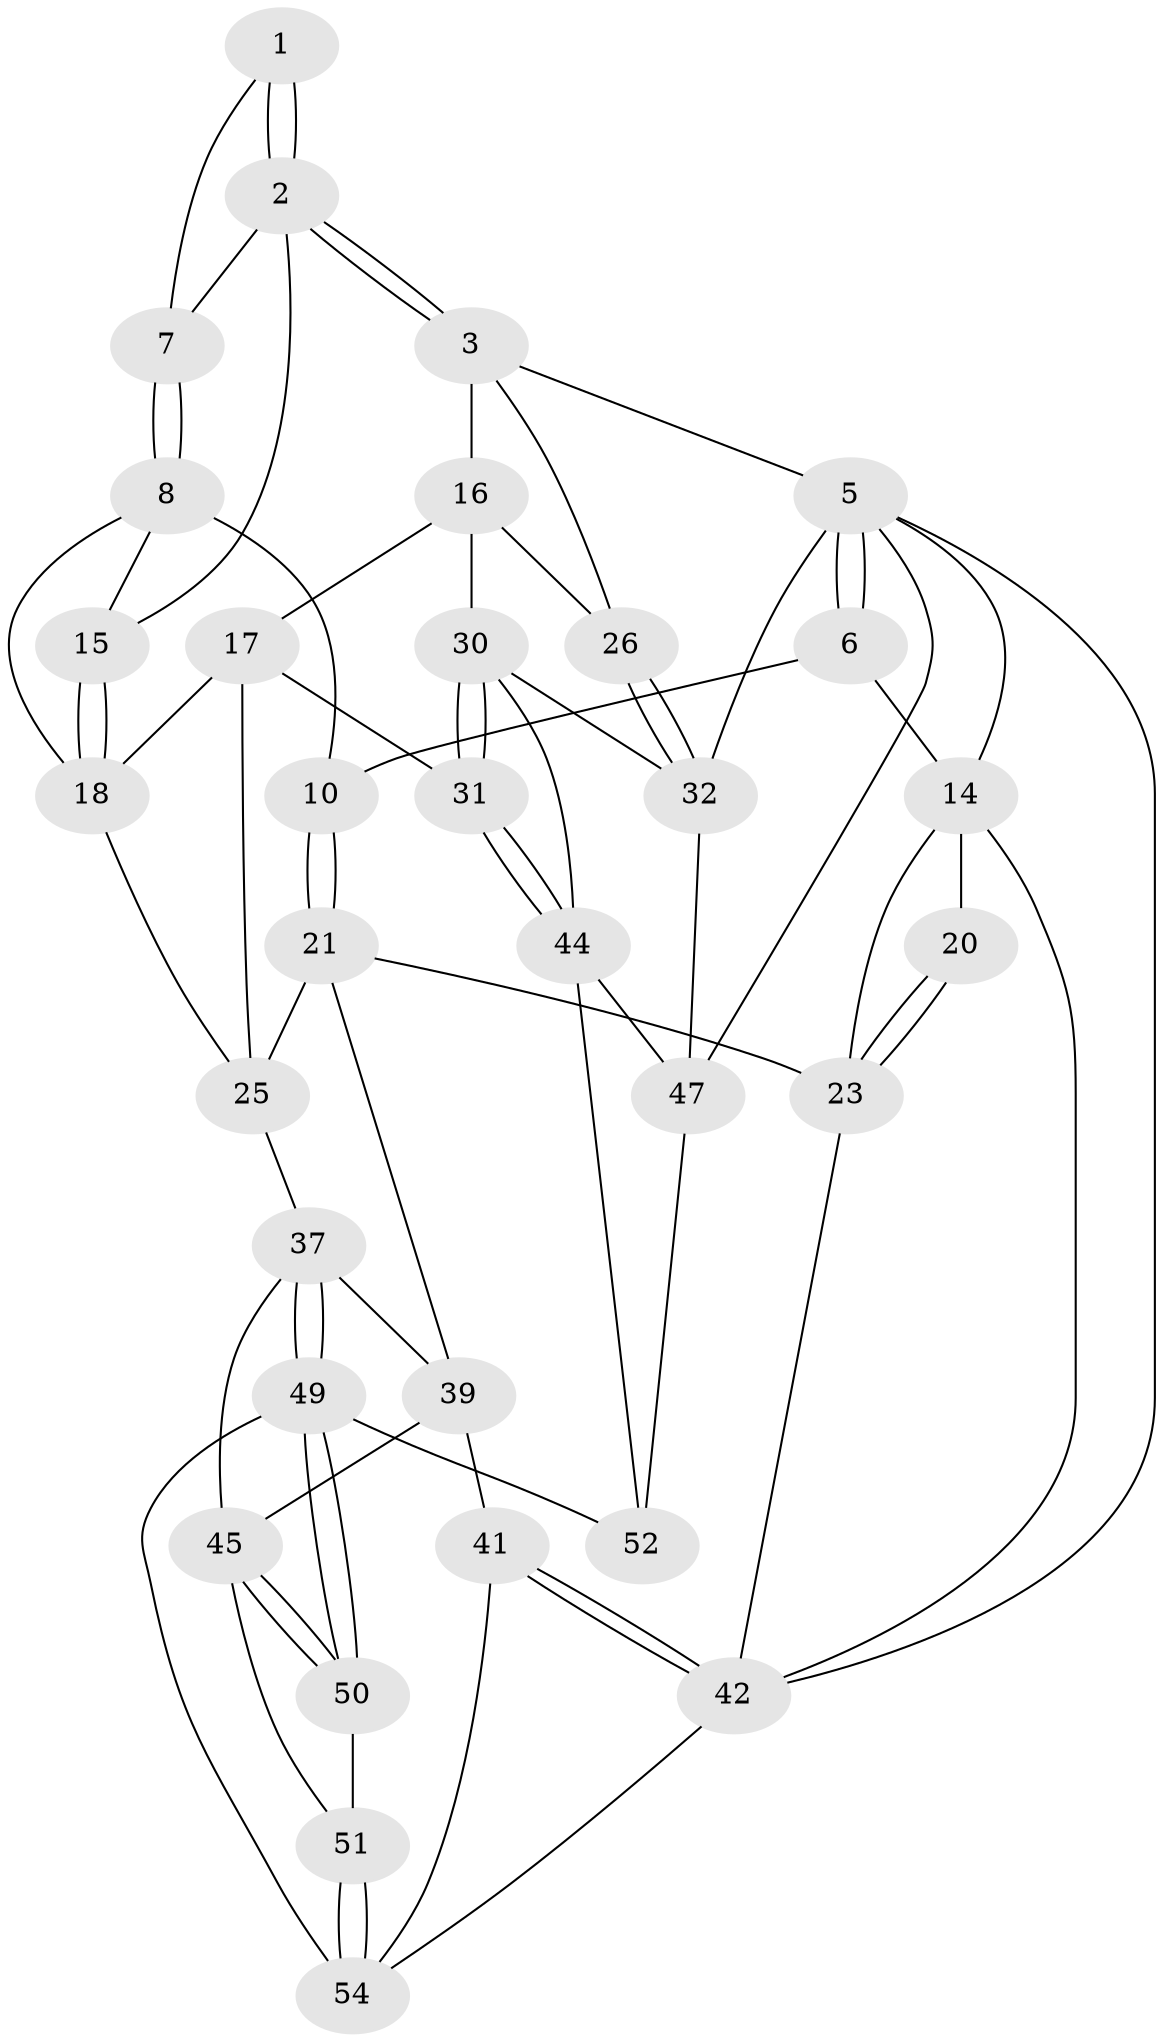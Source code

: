 // Generated by graph-tools (version 1.1) at 2025/24/03/03/25 07:24:34]
// undirected, 33 vertices, 76 edges
graph export_dot {
graph [start="1"]
  node [color=gray90,style=filled];
  1 [pos="+0.6550957376418273+0"];
  2 [pos="+0.8268458850566482+0.12925384102399712",super="+13"];
  3 [pos="+0.8830234938473678+0.15280655510962246",super="+4"];
  5 [pos="+1+0",super="+35"];
  6 [pos="+0.5981828757660465+0",super="+12"];
  7 [pos="+0.6554849704483879+0.0934309856322251"];
  8 [pos="+0.5753878283951207+0.222644209338758",super="+9"];
  10 [pos="+0.38277185668806935+0.1655504605651747",super="+11"];
  14 [pos="+0+0",super="+19"];
  15 [pos="+0.7036653045974389+0.2601449536584204"];
  16 [pos="+0.7950278358224706+0.29930957002719605",super="+27"];
  17 [pos="+0.7463390822079371+0.30746159677530305",super="+28"];
  18 [pos="+0.7343383865821618+0.30131962408877916",super="+24"];
  20 [pos="+0.2537562680686555+0.1327228809765754"];
  21 [pos="+0.24189311760230267+0.4511108704536842",super="+22"];
  23 [pos="+0.10754170019514478+0.4611350915147127",super="+34"];
  25 [pos="+0.5102117635075587+0.4642406001451513",super="+29"];
  26 [pos="+1+0.3006517240570111"];
  30 [pos="+0.8996211899535482+0.410375848100275",super="+33"];
  31 [pos="+0.6975003862577136+0.6657666370534244"];
  32 [pos="+1+0.6142358048094034",super="+36"];
  37 [pos="+0.5161106952100557+0.7090042634609564",super="+38"];
  39 [pos="+0.1982186863853777+0.5539374662147573",super="+40"];
  41 [pos="+0+0.8018853959226208"];
  42 [pos="+0+0.8078050431678738",super="+43"];
  44 [pos="+0.7121550154660158+0.6783067310605263",super="+48"];
  45 [pos="+0.23885852329009263+0.7596948280534273",super="+46"];
  47 [pos="+0.8507449282232158+0.8359675934209114",super="+55"];
  49 [pos="+0.42291476866541433+0.9954780838699941",super="+53"];
  50 [pos="+0.3342942238290785+0.9189087909695939"];
  51 [pos="+0.18131354186843507+0.917148345446073"];
  52 [pos="+0.6030485004830132+1"];
  54 [pos="+0.1570120544175632+0.9743279523287665",super="+56"];
  1 -- 2;
  1 -- 2;
  1 -- 7;
  2 -- 3;
  2 -- 3;
  2 -- 15;
  2 -- 7;
  3 -- 16;
  3 -- 26;
  3 -- 5;
  5 -- 6;
  5 -- 6;
  5 -- 14;
  5 -- 42;
  5 -- 47;
  5 -- 32;
  6 -- 10;
  6 -- 14;
  7 -- 8;
  7 -- 8;
  8 -- 15;
  8 -- 10;
  8 -- 18;
  10 -- 21;
  10 -- 21;
  14 -- 20;
  14 -- 42;
  14 -- 23;
  15 -- 18;
  15 -- 18;
  16 -- 17;
  16 -- 26;
  16 -- 30;
  17 -- 18;
  17 -- 25;
  17 -- 31;
  18 -- 25;
  20 -- 23;
  20 -- 23;
  21 -- 25;
  21 -- 23;
  21 -- 39;
  23 -- 42;
  25 -- 37;
  26 -- 32;
  26 -- 32;
  30 -- 31;
  30 -- 31;
  30 -- 32;
  30 -- 44;
  31 -- 44;
  31 -- 44;
  32 -- 47;
  37 -- 49;
  37 -- 49;
  37 -- 45;
  37 -- 39;
  39 -- 41;
  39 -- 45;
  41 -- 42;
  41 -- 42;
  41 -- 54;
  42 -- 54;
  44 -- 52;
  44 -- 47;
  45 -- 50;
  45 -- 50;
  45 -- 51;
  47 -- 52;
  49 -- 50;
  49 -- 50;
  49 -- 52;
  49 -- 54;
  50 -- 51;
  51 -- 54;
  51 -- 54;
}
